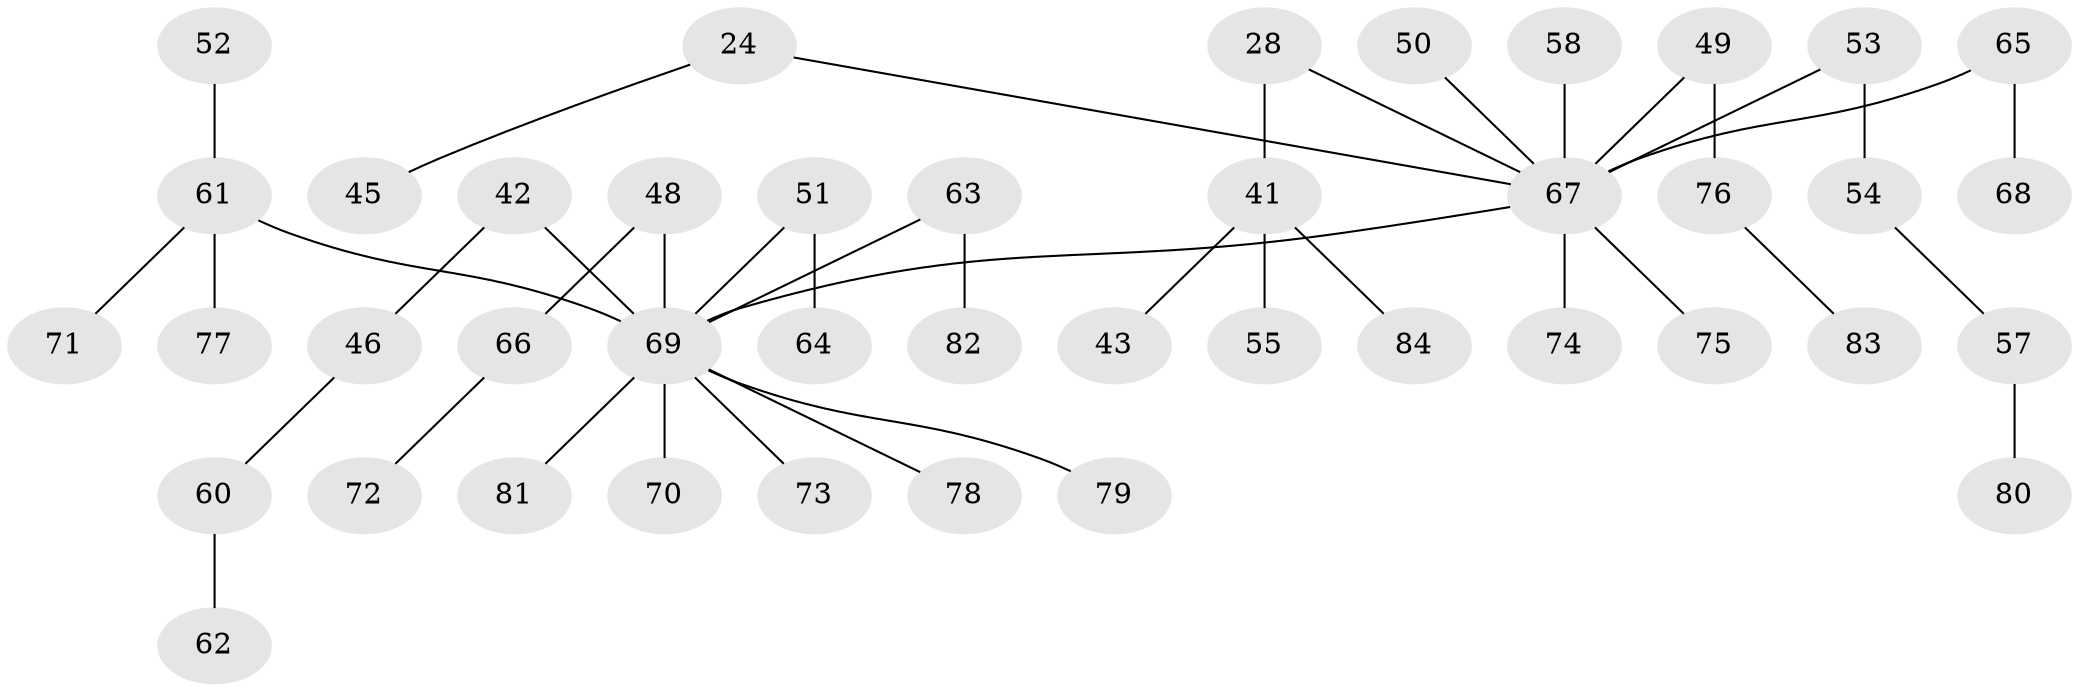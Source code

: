 // original degree distribution, {6: 0.023809523809523808, 3: 0.13095238095238096, 5: 0.023809523809523808, 2: 0.32142857142857145, 4: 0.03571428571428571, 1: 0.4523809523809524, 7: 0.011904761904761904}
// Generated by graph-tools (version 1.1) at 2025/52/03/09/25 04:52:22]
// undirected, 42 vertices, 41 edges
graph export_dot {
graph [start="1"]
  node [color=gray90,style=filled];
  24;
  28;
  41;
  42;
  43;
  45;
  46;
  48;
  49 [super="+15+23+44"];
  50;
  51;
  52;
  53;
  54;
  55;
  57;
  58;
  60;
  61 [super="+32+36+47"];
  62;
  63;
  64;
  65 [super="+4+37"];
  66;
  67 [super="+2+10+11+21+22+35+13+14+19+31"];
  68;
  69 [super="+59+39+40+56"];
  70;
  71;
  72;
  73;
  74;
  75;
  76;
  77;
  78;
  79;
  80;
  81;
  82;
  83;
  84;
  24 -- 45;
  24 -- 67;
  28 -- 41;
  28 -- 67;
  41 -- 43;
  41 -- 55;
  41 -- 84;
  42 -- 46;
  42 -- 69;
  46 -- 60;
  48 -- 66;
  48 -- 69;
  49 -- 67;
  49 -- 76;
  50 -- 67;
  51 -- 64;
  51 -- 69;
  52 -- 61;
  53 -- 54;
  53 -- 67;
  54 -- 57;
  57 -- 80;
  58 -- 67;
  60 -- 62;
  61 -- 71;
  61 -- 77;
  61 -- 69;
  63 -- 82;
  63 -- 69;
  65 -- 68;
  65 -- 67;
  66 -- 72;
  67 -- 74;
  67 -- 75;
  67 -- 69;
  69 -- 70;
  69 -- 73;
  69 -- 78;
  69 -- 79;
  69 -- 81;
  76 -- 83;
}
